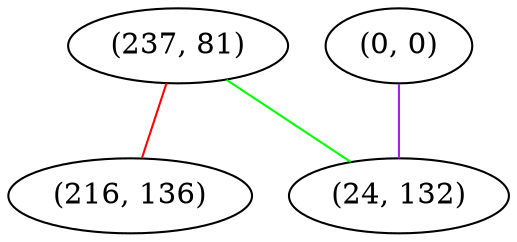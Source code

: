 graph "" {
"(237, 81)";
"(216, 136)";
"(0, 0)";
"(24, 132)";
"(237, 81)" -- "(216, 136)"  [color=red, key=0, weight=1];
"(237, 81)" -- "(24, 132)"  [color=green, key=0, weight=2];
"(0, 0)" -- "(24, 132)"  [color=purple, key=0, weight=4];
}
